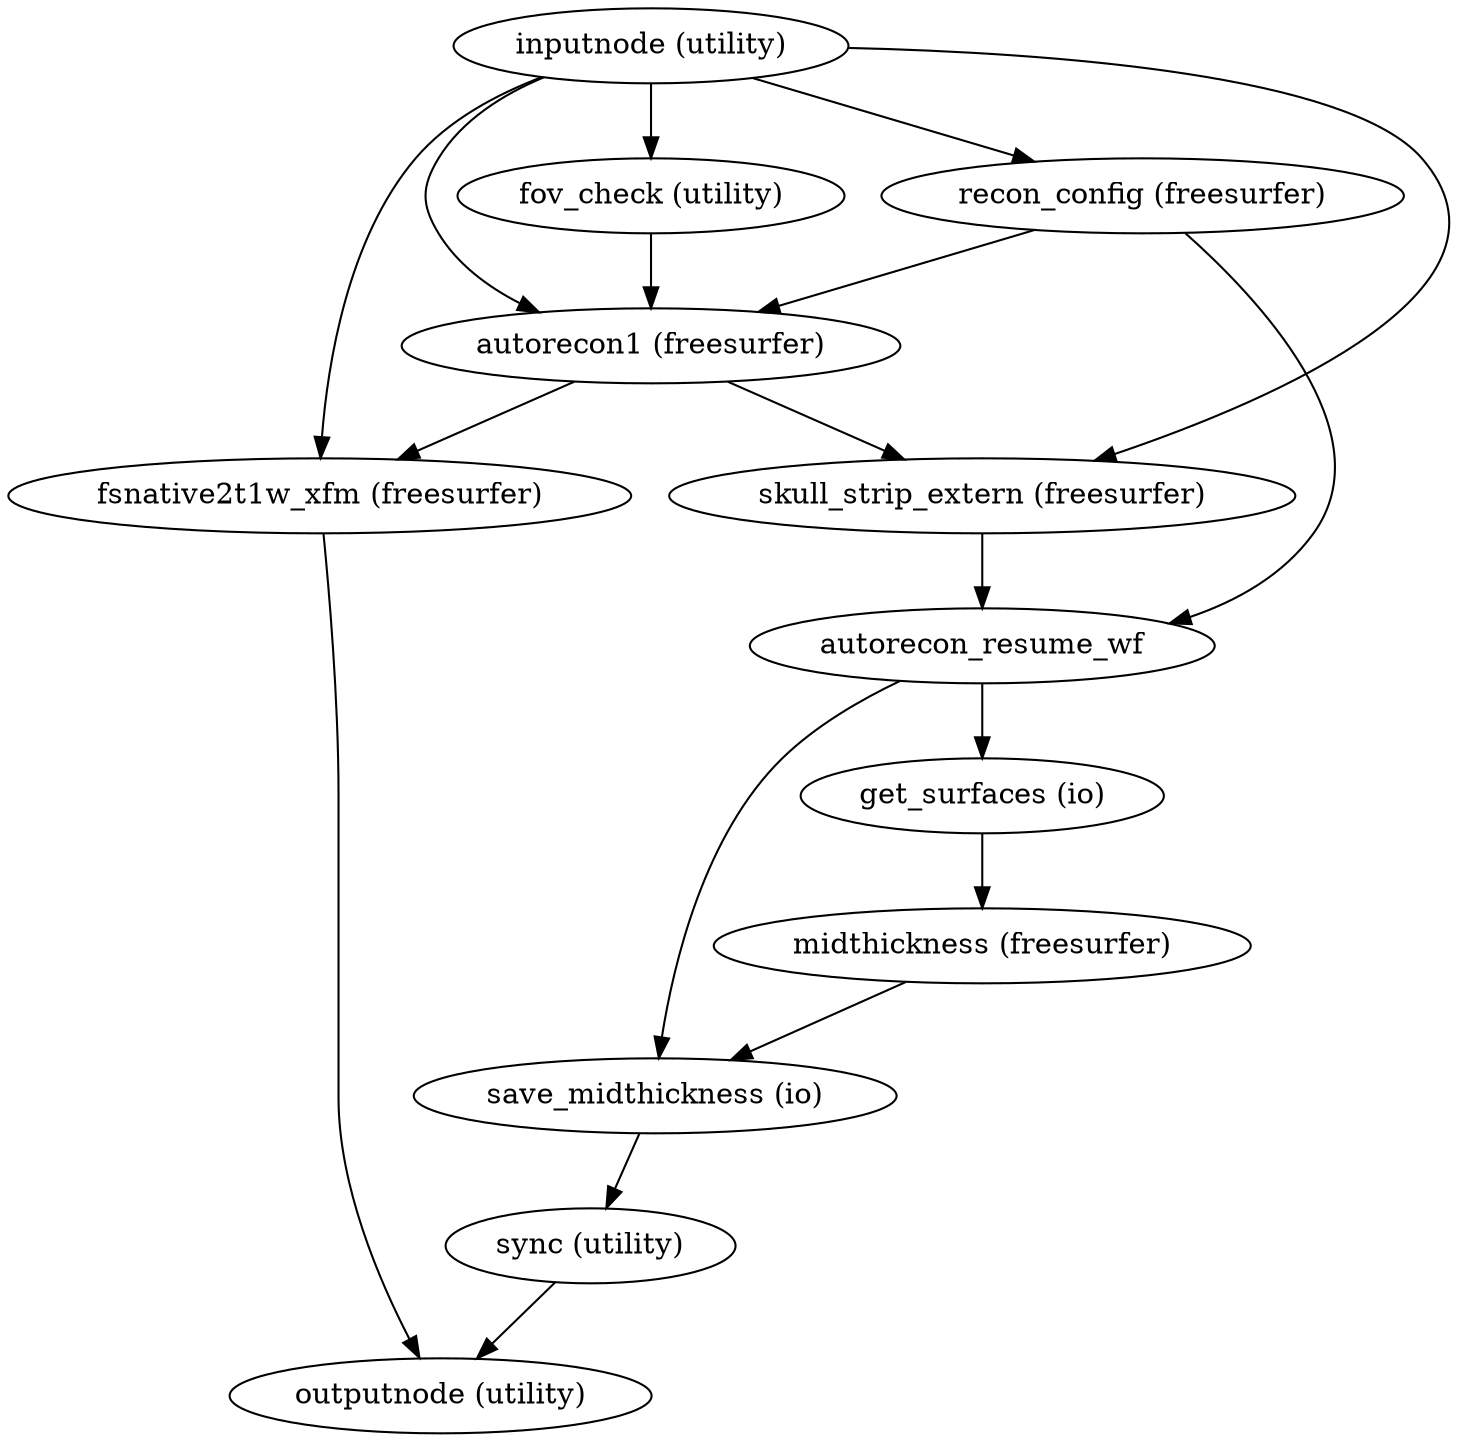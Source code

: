 strict digraph  {
"inputnode (utility)";
"recon_config (freesurfer)";
"autorecon1 (freesurfer)";
"fov_check (utility)";
"skull_strip_extern (freesurfer)";
"fsnative2t1w_xfm (freesurfer)";
"autorecon_resume_wf";
"get_surfaces (io)";
"save_midthickness (io)";
"midthickness (freesurfer)";
"sync (utility)";
"outputnode (utility)";
"inputnode (utility)" -> "recon_config (freesurfer)";
"inputnode (utility)" -> "autorecon1 (freesurfer)";
"inputnode (utility)" -> "fov_check (utility)";
"inputnode (utility)" -> "skull_strip_extern (freesurfer)";
"inputnode (utility)" -> "fsnative2t1w_xfm (freesurfer)";
"recon_config (freesurfer)" -> "autorecon1 (freesurfer)";
"recon_config (freesurfer)" -> "autorecon_resume_wf";
"autorecon1 (freesurfer)" -> "skull_strip_extern (freesurfer)";
"autorecon1 (freesurfer)" -> "fsnative2t1w_xfm (freesurfer)";
"fov_check (utility)" -> "autorecon1 (freesurfer)";
"skull_strip_extern (freesurfer)" -> "autorecon_resume_wf";
"fsnative2t1w_xfm (freesurfer)" -> "outputnode (utility)";
"autorecon_resume_wf" -> "get_surfaces (io)";
"autorecon_resume_wf" -> "save_midthickness (io)";
"get_surfaces (io)" -> "midthickness (freesurfer)";
"save_midthickness (io)" -> "sync (utility)";
"midthickness (freesurfer)" -> "save_midthickness (io)";
"sync (utility)" -> "outputnode (utility)";
}
